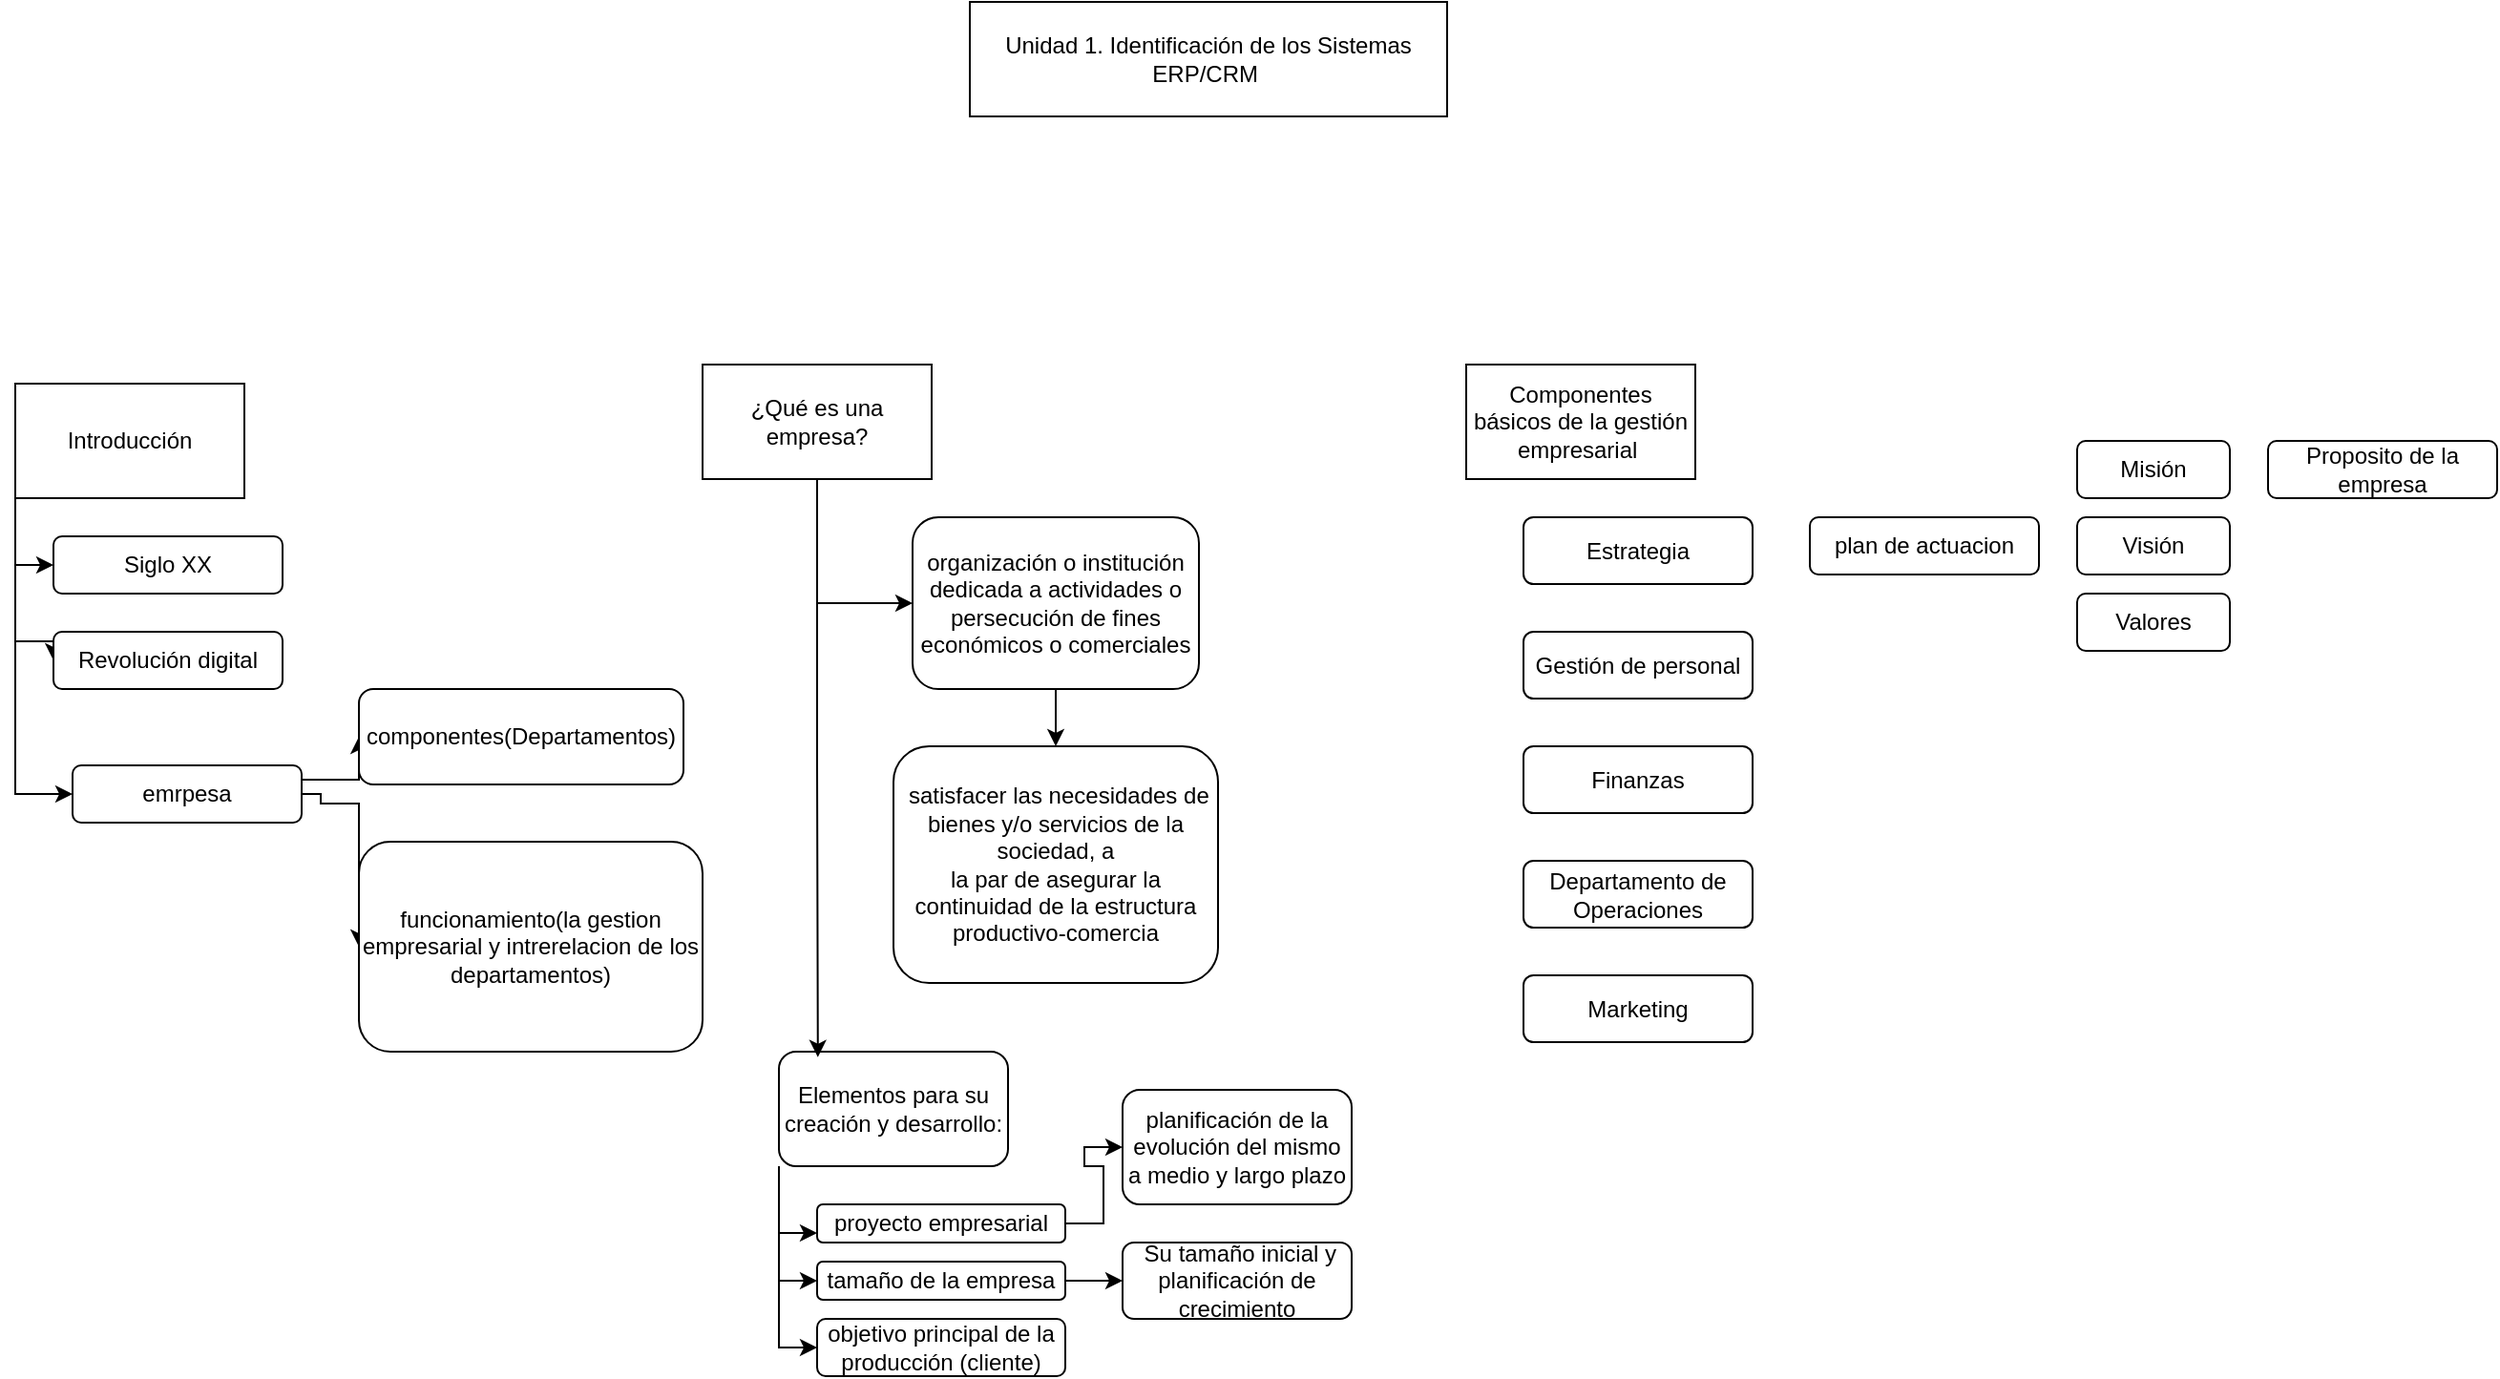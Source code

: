 <mxfile version="24.8.3">
  <diagram name="Página-1" id="_OpcX7CHmwGCbE0Cd0Ah">
    <mxGraphModel dx="1349" dy="588" grid="1" gridSize="10" guides="1" tooltips="1" connect="1" arrows="1" fold="1" page="1" pageScale="1" pageWidth="827" pageHeight="1169" math="0" shadow="0">
      <root>
        <mxCell id="0" />
        <mxCell id="1" parent="0" />
        <mxCell id="B7mQQOBLMKgcxqiVuBdQ-1" value="Unidad 1. Identificación de los Sistemas ERP/CRM&amp;nbsp;" style="rounded=0;whiteSpace=wrap;html=1;" vertex="1" parent="1">
          <mxGeometry x="-120" y="90" width="250" height="60" as="geometry" />
        </mxCell>
        <mxCell id="B7mQQOBLMKgcxqiVuBdQ-11" style="edgeStyle=orthogonalEdgeStyle;rounded=0;orthogonalLoop=1;jettySize=auto;html=1;exitX=0.5;exitY=1;exitDx=0;exitDy=0;entryX=0;entryY=0.5;entryDx=0;entryDy=0;" edge="1" parent="1" source="B7mQQOBLMKgcxqiVuBdQ-2" target="B7mQQOBLMKgcxqiVuBdQ-4">
          <mxGeometry relative="1" as="geometry">
            <Array as="points">
              <mxPoint x="-620" y="350" />
              <mxPoint x="-620" y="385" />
            </Array>
          </mxGeometry>
        </mxCell>
        <mxCell id="B7mQQOBLMKgcxqiVuBdQ-12" style="edgeStyle=orthogonalEdgeStyle;rounded=0;orthogonalLoop=1;jettySize=auto;html=1;entryX=0;entryY=0.5;entryDx=0;entryDy=0;" edge="1" parent="1" source="B7mQQOBLMKgcxqiVuBdQ-2" target="B7mQQOBLMKgcxqiVuBdQ-3">
          <mxGeometry relative="1" as="geometry">
            <Array as="points">
              <mxPoint x="-620" y="425" />
            </Array>
          </mxGeometry>
        </mxCell>
        <mxCell id="B7mQQOBLMKgcxqiVuBdQ-13" style="edgeStyle=orthogonalEdgeStyle;rounded=0;orthogonalLoop=1;jettySize=auto;html=1;entryX=0;entryY=0.5;entryDx=0;entryDy=0;exitX=0;exitY=1;exitDx=0;exitDy=0;" edge="1" parent="1" source="B7mQQOBLMKgcxqiVuBdQ-2" target="B7mQQOBLMKgcxqiVuBdQ-5">
          <mxGeometry relative="1" as="geometry" />
        </mxCell>
        <mxCell id="B7mQQOBLMKgcxqiVuBdQ-2" value="Introducción" style="rounded=0;whiteSpace=wrap;html=1;" vertex="1" parent="1">
          <mxGeometry x="-620" y="290" width="120" height="60" as="geometry" />
        </mxCell>
        <mxCell id="B7mQQOBLMKgcxqiVuBdQ-3" value="Revolución digital" style="rounded=1;whiteSpace=wrap;html=1;" vertex="1" parent="1">
          <mxGeometry x="-600" y="420" width="120" height="30" as="geometry" />
        </mxCell>
        <mxCell id="B7mQQOBLMKgcxqiVuBdQ-4" value="Siglo XX" style="rounded=1;whiteSpace=wrap;html=1;" vertex="1" parent="1">
          <mxGeometry x="-600" y="370" width="120" height="30" as="geometry" />
        </mxCell>
        <mxCell id="B7mQQOBLMKgcxqiVuBdQ-9" style="edgeStyle=orthogonalEdgeStyle;rounded=0;orthogonalLoop=1;jettySize=auto;html=1;exitX=1;exitY=0.25;exitDx=0;exitDy=0;entryX=0;entryY=0.5;entryDx=0;entryDy=0;" edge="1" parent="1" source="B7mQQOBLMKgcxqiVuBdQ-5" target="B7mQQOBLMKgcxqiVuBdQ-7">
          <mxGeometry relative="1" as="geometry" />
        </mxCell>
        <mxCell id="B7mQQOBLMKgcxqiVuBdQ-10" style="edgeStyle=orthogonalEdgeStyle;rounded=0;orthogonalLoop=1;jettySize=auto;html=1;exitX=1;exitY=0.5;exitDx=0;exitDy=0;entryX=0;entryY=0.5;entryDx=0;entryDy=0;" edge="1" parent="1" source="B7mQQOBLMKgcxqiVuBdQ-5" target="B7mQQOBLMKgcxqiVuBdQ-6">
          <mxGeometry relative="1" as="geometry">
            <Array as="points">
              <mxPoint x="-460" y="505" />
              <mxPoint x="-460" y="510" />
              <mxPoint x="-440" y="510" />
            </Array>
          </mxGeometry>
        </mxCell>
        <mxCell id="B7mQQOBLMKgcxqiVuBdQ-5" value="emrpesa" style="rounded=1;whiteSpace=wrap;html=1;" vertex="1" parent="1">
          <mxGeometry x="-590" y="490" width="120" height="30" as="geometry" />
        </mxCell>
        <mxCell id="B7mQQOBLMKgcxqiVuBdQ-6" value="funcionamiento(la gestion empresarial y intrerelacion de los departamentos)" style="rounded=1;whiteSpace=wrap;html=1;" vertex="1" parent="1">
          <mxGeometry x="-440" y="530" width="180" height="110" as="geometry" />
        </mxCell>
        <mxCell id="B7mQQOBLMKgcxqiVuBdQ-7" value="componentes(Departamentos)" style="rounded=1;whiteSpace=wrap;html=1;" vertex="1" parent="1">
          <mxGeometry x="-440" y="450" width="170" height="50" as="geometry" />
        </mxCell>
        <mxCell id="B7mQQOBLMKgcxqiVuBdQ-19" style="edgeStyle=orthogonalEdgeStyle;rounded=0;orthogonalLoop=1;jettySize=auto;html=1;exitX=0.5;exitY=1;exitDx=0;exitDy=0;entryX=0;entryY=0.5;entryDx=0;entryDy=0;" edge="1" parent="1" source="B7mQQOBLMKgcxqiVuBdQ-14" target="B7mQQOBLMKgcxqiVuBdQ-15">
          <mxGeometry relative="1" as="geometry" />
        </mxCell>
        <mxCell id="B7mQQOBLMKgcxqiVuBdQ-14" value="¿Qué es una empresa?" style="rounded=0;whiteSpace=wrap;html=1;" vertex="1" parent="1">
          <mxGeometry x="-260" y="280" width="120" height="60" as="geometry" />
        </mxCell>
        <mxCell id="B7mQQOBLMKgcxqiVuBdQ-18" style="edgeStyle=orthogonalEdgeStyle;rounded=0;orthogonalLoop=1;jettySize=auto;html=1;exitX=0.5;exitY=1;exitDx=0;exitDy=0;entryX=0.5;entryY=0;entryDx=0;entryDy=0;" edge="1" parent="1" source="B7mQQOBLMKgcxqiVuBdQ-15" target="B7mQQOBLMKgcxqiVuBdQ-16">
          <mxGeometry relative="1" as="geometry" />
        </mxCell>
        <mxCell id="B7mQQOBLMKgcxqiVuBdQ-15" value="organización o institución dedicada a actividades o persecución de fines&lt;br/&gt;económicos o comerciales" style="rounded=1;whiteSpace=wrap;html=1;" vertex="1" parent="1">
          <mxGeometry x="-150" y="360" width="150" height="90" as="geometry" />
        </mxCell>
        <mxCell id="B7mQQOBLMKgcxqiVuBdQ-16" value="&amp;nbsp;satisfacer las necesidades de bienes y/o servicios de la sociedad, a&lt;br/&gt;la par de asegurar la continuidad de la estructura productivo-comercia" style="rounded=1;whiteSpace=wrap;html=1;" vertex="1" parent="1">
          <mxGeometry x="-160" y="480" width="170" height="124" as="geometry" />
        </mxCell>
        <mxCell id="B7mQQOBLMKgcxqiVuBdQ-30" style="edgeStyle=orthogonalEdgeStyle;rounded=0;orthogonalLoop=1;jettySize=auto;html=1;exitX=0;exitY=1;exitDx=0;exitDy=0;entryX=0;entryY=0.5;entryDx=0;entryDy=0;" edge="1" parent="1" source="B7mQQOBLMKgcxqiVuBdQ-20" target="B7mQQOBLMKgcxqiVuBdQ-23">
          <mxGeometry relative="1" as="geometry" />
        </mxCell>
        <mxCell id="B7mQQOBLMKgcxqiVuBdQ-31" style="edgeStyle=orthogonalEdgeStyle;rounded=0;orthogonalLoop=1;jettySize=auto;html=1;exitX=0;exitY=1;exitDx=0;exitDy=0;entryX=0;entryY=0.5;entryDx=0;entryDy=0;" edge="1" parent="1" source="B7mQQOBLMKgcxqiVuBdQ-20" target="B7mQQOBLMKgcxqiVuBdQ-24">
          <mxGeometry relative="1" as="geometry" />
        </mxCell>
        <mxCell id="B7mQQOBLMKgcxqiVuBdQ-32" style="edgeStyle=orthogonalEdgeStyle;rounded=0;orthogonalLoop=1;jettySize=auto;html=1;exitX=0;exitY=1;exitDx=0;exitDy=0;entryX=0;entryY=0.75;entryDx=0;entryDy=0;" edge="1" parent="1" source="B7mQQOBLMKgcxqiVuBdQ-20" target="B7mQQOBLMKgcxqiVuBdQ-22">
          <mxGeometry relative="1" as="geometry" />
        </mxCell>
        <mxCell id="B7mQQOBLMKgcxqiVuBdQ-20" value="Elementos para su creación y desarrollo:" style="rounded=1;whiteSpace=wrap;html=1;" vertex="1" parent="1">
          <mxGeometry x="-220" y="640" width="120" height="60" as="geometry" />
        </mxCell>
        <mxCell id="B7mQQOBLMKgcxqiVuBdQ-21" style="edgeStyle=orthogonalEdgeStyle;rounded=0;orthogonalLoop=1;jettySize=auto;html=1;exitX=0.5;exitY=1;exitDx=0;exitDy=0;entryX=0.17;entryY=0.048;entryDx=0;entryDy=0;entryPerimeter=0;" edge="1" parent="1" source="B7mQQOBLMKgcxqiVuBdQ-14" target="B7mQQOBLMKgcxqiVuBdQ-20">
          <mxGeometry relative="1" as="geometry" />
        </mxCell>
        <mxCell id="B7mQQOBLMKgcxqiVuBdQ-28" style="edgeStyle=orthogonalEdgeStyle;rounded=0;orthogonalLoop=1;jettySize=auto;html=1;exitX=1;exitY=0.5;exitDx=0;exitDy=0;entryX=0;entryY=0.5;entryDx=0;entryDy=0;" edge="1" parent="1" source="B7mQQOBLMKgcxqiVuBdQ-22" target="B7mQQOBLMKgcxqiVuBdQ-25">
          <mxGeometry relative="1" as="geometry" />
        </mxCell>
        <mxCell id="B7mQQOBLMKgcxqiVuBdQ-22" value="proyecto empresarial" style="rounded=1;whiteSpace=wrap;html=1;" vertex="1" parent="1">
          <mxGeometry x="-200" y="720" width="130" height="20" as="geometry" />
        </mxCell>
        <mxCell id="B7mQQOBLMKgcxqiVuBdQ-23" value="objetivo principal de la producción (cliente)" style="rounded=1;whiteSpace=wrap;html=1;" vertex="1" parent="1">
          <mxGeometry x="-200" y="780" width="130" height="30" as="geometry" />
        </mxCell>
        <mxCell id="B7mQQOBLMKgcxqiVuBdQ-29" style="edgeStyle=orthogonalEdgeStyle;rounded=0;orthogonalLoop=1;jettySize=auto;html=1;exitX=1;exitY=0.5;exitDx=0;exitDy=0;entryX=0;entryY=0.5;entryDx=0;entryDy=0;" edge="1" parent="1" source="B7mQQOBLMKgcxqiVuBdQ-24" target="B7mQQOBLMKgcxqiVuBdQ-27">
          <mxGeometry relative="1" as="geometry" />
        </mxCell>
        <mxCell id="B7mQQOBLMKgcxqiVuBdQ-24" value="tamaño de la empresa" style="rounded=1;whiteSpace=wrap;html=1;" vertex="1" parent="1">
          <mxGeometry x="-200" y="750" width="130" height="20" as="geometry" />
        </mxCell>
        <mxCell id="B7mQQOBLMKgcxqiVuBdQ-25" value="planificación de la evolución del mismo a medio y largo plazo" style="rounded=1;whiteSpace=wrap;html=1;" vertex="1" parent="1">
          <mxGeometry x="-40" y="660" width="120" height="60" as="geometry" />
        </mxCell>
        <mxCell id="B7mQQOBLMKgcxqiVuBdQ-27" value="&amp;nbsp;Su tamaño inicial y planificación de crecimiento" style="rounded=1;whiteSpace=wrap;html=1;" vertex="1" parent="1">
          <mxGeometry x="-40" y="740" width="120" height="40" as="geometry" />
        </mxCell>
        <mxCell id="B7mQQOBLMKgcxqiVuBdQ-33" value="Componentes básicos de la gestión empresarial&amp;nbsp;" style="rounded=0;whiteSpace=wrap;html=1;" vertex="1" parent="1">
          <mxGeometry x="140" y="280" width="120" height="60" as="geometry" />
        </mxCell>
        <mxCell id="B7mQQOBLMKgcxqiVuBdQ-35" value="Estrategia" style="rounded=1;whiteSpace=wrap;html=1;" vertex="1" parent="1">
          <mxGeometry x="170" y="360" width="120" height="35" as="geometry" />
        </mxCell>
        <mxCell id="B7mQQOBLMKgcxqiVuBdQ-36" value="Gestión de personal" style="rounded=1;whiteSpace=wrap;html=1;" vertex="1" parent="1">
          <mxGeometry x="170" y="420" width="120" height="35" as="geometry" />
        </mxCell>
        <mxCell id="B7mQQOBLMKgcxqiVuBdQ-37" value="Finanzas" style="rounded=1;whiteSpace=wrap;html=1;" vertex="1" parent="1">
          <mxGeometry x="170" y="480" width="120" height="35" as="geometry" />
        </mxCell>
        <mxCell id="B7mQQOBLMKgcxqiVuBdQ-38" value="Departamento de Operaciones" style="rounded=1;whiteSpace=wrap;html=1;" vertex="1" parent="1">
          <mxGeometry x="170" y="540" width="120" height="35" as="geometry" />
        </mxCell>
        <mxCell id="B7mQQOBLMKgcxqiVuBdQ-39" value="Marketing" style="rounded=1;whiteSpace=wrap;html=1;" vertex="1" parent="1">
          <mxGeometry x="170" y="600" width="120" height="35" as="geometry" />
        </mxCell>
        <mxCell id="B7mQQOBLMKgcxqiVuBdQ-40" value="plan de actuacion" style="rounded=1;whiteSpace=wrap;html=1;" vertex="1" parent="1">
          <mxGeometry x="320" y="360" width="120" height="30" as="geometry" />
        </mxCell>
        <mxCell id="B7mQQOBLMKgcxqiVuBdQ-41" value="Misión" style="rounded=1;whiteSpace=wrap;html=1;" vertex="1" parent="1">
          <mxGeometry x="460" y="320" width="80" height="30" as="geometry" />
        </mxCell>
        <mxCell id="B7mQQOBLMKgcxqiVuBdQ-42" value="Visión" style="rounded=1;whiteSpace=wrap;html=1;" vertex="1" parent="1">
          <mxGeometry x="460" y="360" width="80" height="30" as="geometry" />
        </mxCell>
        <mxCell id="B7mQQOBLMKgcxqiVuBdQ-43" value="Valores" style="rounded=1;whiteSpace=wrap;html=1;" vertex="1" parent="1">
          <mxGeometry x="460" y="400" width="80" height="30" as="geometry" />
        </mxCell>
        <mxCell id="B7mQQOBLMKgcxqiVuBdQ-44" value="Proposito de la empresa" style="rounded=1;whiteSpace=wrap;html=1;" vertex="1" parent="1">
          <mxGeometry x="560" y="320" width="120" height="30" as="geometry" />
        </mxCell>
      </root>
    </mxGraphModel>
  </diagram>
</mxfile>
